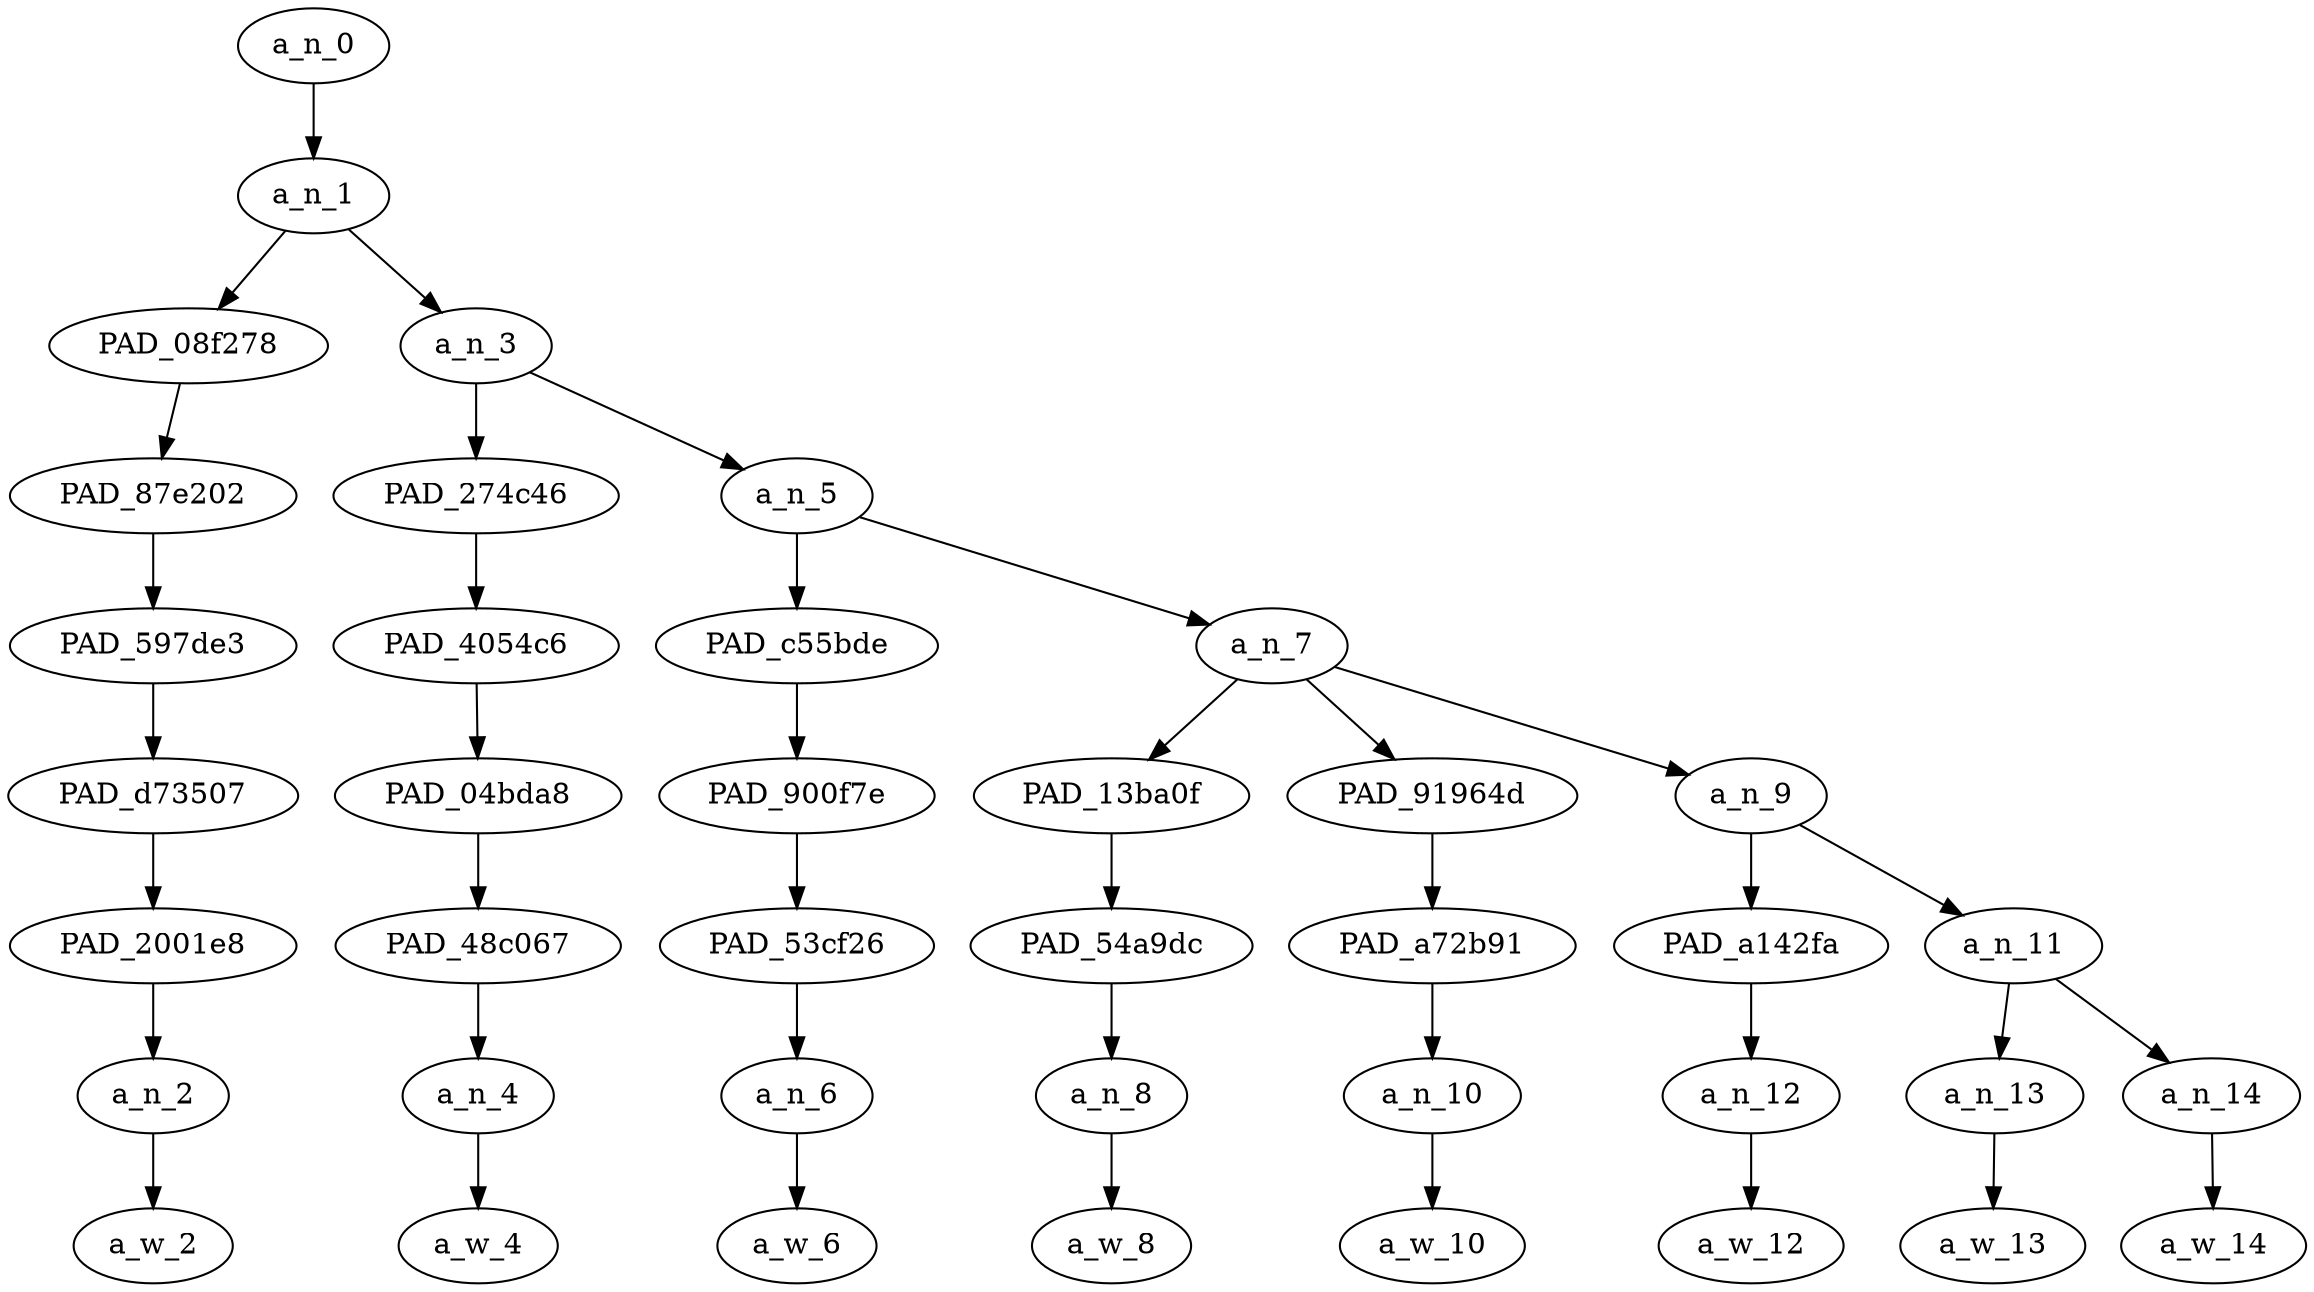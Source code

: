 strict digraph "" {
	a_n_0	[div_dir=1,
		index=0,
		level=8,
		pos="1.1354166666666665,8!",
		text_span="[0, 1, 2, 3, 4, 5, 6, 7]",
		value=0.99999998];
	a_n_1	[div_dir=1,
		index=0,
		level=7,
		pos="1.1354166666666665,7!",
		text_span="[0, 1, 2, 3, 4, 5, 6, 7]",
		value=0.99839168];
	a_n_0 -> a_n_1;
	PAD_08f278	[div_dir=1,
		index=0,
		level=6,
		pos="0.0,6!",
		text_span="[0]",
		value=0.07181115];
	a_n_1 -> PAD_08f278;
	a_n_3	[div_dir=1,
		index=1,
		level=6,
		pos="2.270833333333333,6!",
		text_span="[1, 2, 3, 4, 5, 6, 7]",
		value=0.92497223];
	a_n_1 -> a_n_3;
	PAD_87e202	[div_dir=1,
		index=0,
		level=5,
		pos="0.0,5!",
		text_span="[0]",
		value=0.07181115];
	PAD_08f278 -> PAD_87e202;
	PAD_597de3	[div_dir=1,
		index=0,
		level=4,
		pos="0.0,4!",
		text_span="[0]",
		value=0.07181115];
	PAD_87e202 -> PAD_597de3;
	PAD_d73507	[div_dir=1,
		index=0,
		level=3,
		pos="0.0,3!",
		text_span="[0]",
		value=0.07181115];
	PAD_597de3 -> PAD_d73507;
	PAD_2001e8	[div_dir=1,
		index=0,
		level=2,
		pos="0.0,2!",
		text_span="[0]",
		value=0.07181115];
	PAD_d73507 -> PAD_2001e8;
	a_n_2	[div_dir=1,
		index=0,
		level=1,
		pos="0.0,1!",
		text_span="[0]",
		value=0.07181115];
	PAD_2001e8 -> a_n_2;
	a_w_2	[div_dir=0,
		index=0,
		level=0,
		pos="0,0!",
		text_span="[0]",
		value=imagine];
	a_n_2 -> a_w_2;
	PAD_274c46	[div_dir=1,
		index=1,
		level=5,
		pos="1.0,5!",
		text_span="[1]",
		value=0.14997336];
	a_n_3 -> PAD_274c46;
	a_n_5	[div_dir=1,
		index=2,
		level=5,
		pos="3.5416666666666665,5!",
		text_span="[2, 3, 4, 5, 6, 7]",
		value=0.77349430];
	a_n_3 -> a_n_5;
	PAD_4054c6	[div_dir=1,
		index=1,
		level=4,
		pos="1.0,4!",
		text_span="[1]",
		value=0.14997336];
	PAD_274c46 -> PAD_4054c6;
	PAD_04bda8	[div_dir=1,
		index=1,
		level=3,
		pos="1.0,3!",
		text_span="[1]",
		value=0.14997336];
	PAD_4054c6 -> PAD_04bda8;
	PAD_48c067	[div_dir=1,
		index=1,
		level=2,
		pos="1.0,2!",
		text_span="[1]",
		value=0.14997336];
	PAD_04bda8 -> PAD_48c067;
	a_n_4	[div_dir=1,
		index=1,
		level=1,
		pos="1.0,1!",
		text_span="[1]",
		value=0.14997336];
	PAD_48c067 -> a_n_4;
	a_w_4	[div_dir=0,
		index=1,
		level=0,
		pos="1,0!",
		text_span="[1]",
		value=unironically];
	a_n_4 -> a_w_4;
	PAD_c55bde	[div_dir=-1,
		index=2,
		level=4,
		pos="2.0,4!",
		text_span="[2]",
		value=0.04954732];
	a_n_5 -> PAD_c55bde;
	a_n_7	[div_dir=1,
		index=3,
		level=4,
		pos="5.083333333333333,4!",
		text_span="[3, 4, 5, 6, 7]",
		value=0.72214438];
	a_n_5 -> a_n_7;
	PAD_900f7e	[div_dir=-1,
		index=2,
		level=3,
		pos="2.0,3!",
		text_span="[2]",
		value=0.04954732];
	PAD_c55bde -> PAD_900f7e;
	PAD_53cf26	[div_dir=-1,
		index=2,
		level=2,
		pos="2.0,2!",
		text_span="[2]",
		value=0.04954732];
	PAD_900f7e -> PAD_53cf26;
	a_n_6	[div_dir=-1,
		index=2,
		level=1,
		pos="2.0,1!",
		text_span="[2]",
		value=0.04954732];
	PAD_53cf26 -> a_n_6;
	a_w_6	[div_dir=0,
		index=2,
		level=0,
		pos="2,0!",
		text_span="[2]",
		value=believing];
	a_n_6 -> a_w_6;
	PAD_13ba0f	[div_dir=1,
		index=3,
		level=3,
		pos="3.0,3!",
		text_span="[3]",
		value=0.03897239];
	a_n_7 -> PAD_13ba0f;
	PAD_91964d	[div_dir=1,
		index=5,
		level=3,
		pos="7.0,3!",
		text_span="[7]",
		value=0.16502628];
	a_n_7 -> PAD_91964d;
	a_n_9	[div_dir=1,
		index=4,
		level=3,
		pos="5.25,3!",
		text_span="[4, 5, 6]",
		value=0.51618331];
	a_n_7 -> a_n_9;
	PAD_54a9dc	[div_dir=1,
		index=3,
		level=2,
		pos="3.0,2!",
		text_span="[3]",
		value=0.03897239];
	PAD_13ba0f -> PAD_54a9dc;
	a_n_8	[div_dir=1,
		index=3,
		level=1,
		pos="3.0,1!",
		text_span="[3]",
		value=0.03897239];
	PAD_54a9dc -> a_n_8;
	a_w_8	[div_dir=0,
		index=3,
		level=0,
		pos="3,0!",
		text_span="[3]",
		value=the];
	a_n_8 -> a_w_8;
	PAD_a72b91	[div_dir=1,
		index=6,
		level=2,
		pos="7.0,2!",
		text_span="[7]",
		value=0.16502628];
	PAD_91964d -> PAD_a72b91;
	a_n_10	[div_dir=1,
		index=7,
		level=1,
		pos="7.0,1!",
		text_span="[7]",
		value=0.16502628];
	PAD_a72b91 -> a_n_10;
	a_w_10	[div_dir=0,
		index=7,
		level=0,
		pos="7,0!",
		text_span="[7]",
		value=meme];
	a_n_10 -> a_w_10;
	PAD_a142fa	[div_dir=1,
		index=5,
		level=2,
		pos="6.0,2!",
		text_span="[6]",
		value=0.35192583];
	a_n_9 -> PAD_a142fa;
	a_n_11	[div_dir=-1,
		index=4,
		level=2,
		pos="4.5,2!",
		text_span="[4, 5]",
		value=0.16207080];
	a_n_9 -> a_n_11;
	a_n_12	[div_dir=1,
		index=6,
		level=1,
		pos="6.0,1!",
		text_span="[6]",
		value=0.35192583];
	PAD_a142fa -> a_n_12;
	a_w_12	[div_dir=0,
		index=6,
		level=0,
		pos="6,0!",
		text_span="[6]",
		value=kike];
	a_n_12 -> a_w_12;
	a_n_13	[div_dir=-1,
		index=4,
		level=1,
		pos="4.0,1!",
		text_span="[4]",
		value=0.05047826];
	a_n_11 -> a_n_13;
	a_n_14	[div_dir=-1,
		index=5,
		level=1,
		pos="5.0,1!",
		text_span="[5]",
		value=0.11138007];
	a_n_11 -> a_n_14;
	a_w_13	[div_dir=0,
		index=4,
		level=0,
		pos="4,0!",
		text_span="[4]",
		value=high];
	a_n_13 -> a_w_13;
	a_w_14	[div_dir=0,
		index=5,
		level=0,
		pos="5,0!",
		text_span="[5]",
		value=iq];
	a_n_14 -> a_w_14;
}
